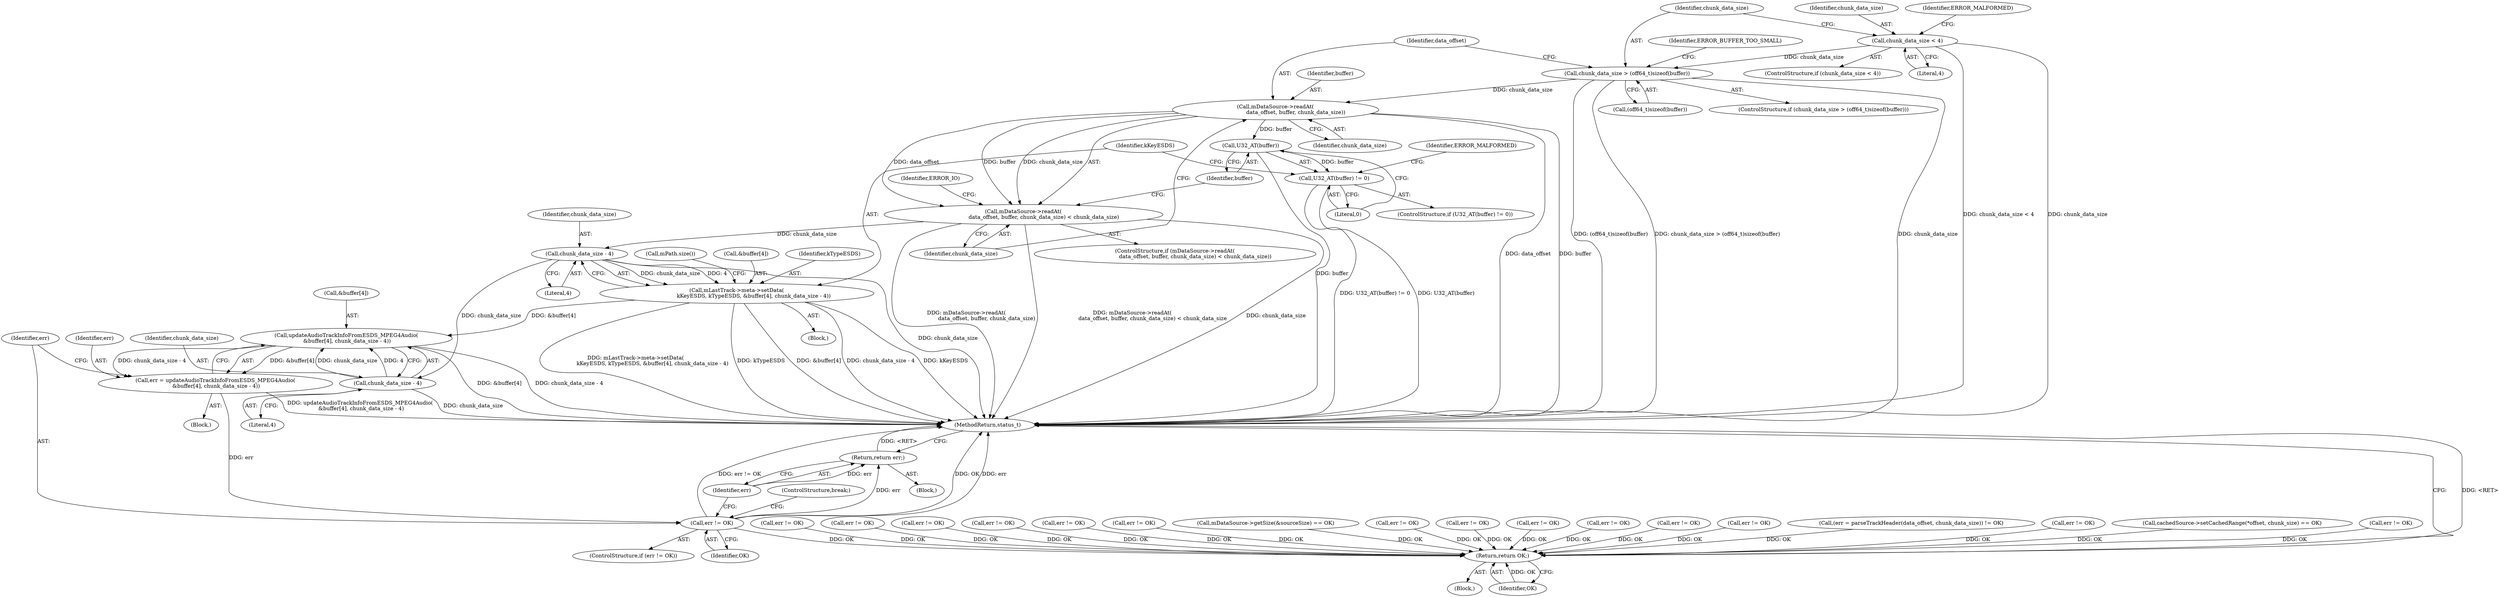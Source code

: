 digraph "0_Android_463a6f807e187828442949d1924e143cf07778c6@API" {
"1002074" [label="(Call,mDataSource->readAt(\n                        data_offset, buffer, chunk_data_size))"];
"1002063" [label="(Call,chunk_data_size > (off64_t)sizeof(buffer))"];
"1002055" [label="(Call,chunk_data_size < 4)"];
"1002073" [label="(Call,mDataSource->readAt(\n                        data_offset, buffer, chunk_data_size) < chunk_data_size)"];
"1002097" [label="(Call,chunk_data_size - 4)"];
"1002090" [label="(Call,mLastTrack->meta->setData(\n                    kKeyESDS, kTypeESDS, &buffer[4], chunk_data_size - 4))"];
"1002120" [label="(Call,updateAudioTrackInfoFromESDS_MPEG4Audio(\n &buffer[4], chunk_data_size - 4))"];
"1002118" [label="(Call,err = updateAudioTrackInfoFromESDS_MPEG4Audio(\n &buffer[4], chunk_data_size - 4))"];
"1002129" [label="(Call,err != OK)"];
"1002133" [label="(Return,return err;)"];
"1002909" [label="(Return,return OK;)"];
"1002125" [label="(Call,chunk_data_size - 4)"];
"1002084" [label="(Call,U32_AT(buffer))"];
"1002083" [label="(Call,U32_AT(buffer) != 0)"];
"1000493" [label="(Call,err != OK)"];
"1002130" [label="(Identifier,err)"];
"1002089" [label="(Identifier,ERROR_MALFORMED)"];
"1002909" [label="(Return,return OK;)"];
"1002092" [label="(Identifier,kTypeESDS)"];
"1002090" [label="(Call,mLastTrack->meta->setData(\n                    kKeyESDS, kTypeESDS, &buffer[4], chunk_data_size - 4))"];
"1002091" [label="(Identifier,kKeyESDS)"];
"1002063" [label="(Call,chunk_data_size > (off64_t)sizeof(buffer))"];
"1002055" [label="(Call,chunk_data_size < 4)"];
"1002103" [label="(Call,mPath.size())"];
"1002859" [label="(Call,err != OK)"];
"1001973" [label="(Call,err != OK)"];
"1001992" [label="(Call,err != OK)"];
"1002065" [label="(Call,(off64_t)sizeof(buffer))"];
"1002099" [label="(Literal,4)"];
"1002076" [label="(Identifier,buffer)"];
"1002064" [label="(Identifier,chunk_data_size)"];
"1002072" [label="(ControlStructure,if (mDataSource->readAt(\n                        data_offset, buffer, chunk_data_size) < chunk_data_size))"];
"1002093" [label="(Call,&buffer[4])"];
"1002126" [label="(Identifier,chunk_data_size)"];
"1002071" [label="(Identifier,ERROR_BUFFER_TOO_SMALL)"];
"1002121" [label="(Call,&buffer[4])"];
"1002098" [label="(Identifier,chunk_data_size)"];
"1002057" [label="(Literal,4)"];
"1002125" [label="(Call,chunk_data_size - 4)"];
"1000565" [label="(Call,err != OK)"];
"1002116" [label="(Block,)"];
"1001791" [label="(Call,err != OK)"];
"1002135" [label="(ControlStructure,break;)"];
"1000191" [label="(Call,mDataSource->getSize(&sourceSize) == OK)"];
"1002120" [label="(Call,updateAudioTrackInfoFromESDS_MPEG4Audio(\n &buffer[4], chunk_data_size - 4))"];
"1002118" [label="(Call,err = updateAudioTrackInfoFromESDS_MPEG4Audio(\n &buffer[4], chunk_data_size - 4))"];
"1002133" [label="(Return,return err;)"];
"1001824" [label="(Call,err != OK)"];
"1002054" [label="(ControlStructure,if (chunk_data_size < 4))"];
"1001475" [label="(Call,err != OK)"];
"1002127" [label="(Literal,4)"];
"1002081" [label="(Identifier,ERROR_IO)"];
"1002074" [label="(Call,mDataSource->readAt(\n                        data_offset, buffer, chunk_data_size))"];
"1001744" [label="(Call,err != OK)"];
"1002330" [label="(Call,err != OK)"];
"1002083" [label="(Call,U32_AT(buffer) != 0)"];
"1002295" [label="(Call,err != OK)"];
"1002086" [label="(Literal,0)"];
"1002049" [label="(Block,)"];
"1000106" [label="(Block,)"];
"1001772" [label="(Call,err != OK)"];
"1002078" [label="(Identifier,chunk_data_size)"];
"1002073" [label="(Call,mDataSource->readAt(\n                        data_offset, buffer, chunk_data_size) < chunk_data_size)"];
"1002084" [label="(Call,U32_AT(buffer))"];
"1002082" [label="(ControlStructure,if (U32_AT(buffer) != 0))"];
"1002075" [label="(Identifier,data_offset)"];
"1002911" [label="(MethodReturn,status_t)"];
"1000988" [label="(Call,(err = parseTrackHeader(data_offset, chunk_data_size)) != OK)"];
"1001954" [label="(Call,err != OK)"];
"1002128" [label="(ControlStructure,if (err != OK))"];
"1002085" [label="(Identifier,buffer)"];
"1002910" [label="(Identifier,OK)"];
"1002056" [label="(Identifier,chunk_data_size)"];
"1002097" [label="(Call,chunk_data_size - 4)"];
"1002131" [label="(Identifier,OK)"];
"1002134" [label="(Identifier,err)"];
"1000394" [label="(Call,cachedSource->setCachedRange(*offset, chunk_size) == OK)"];
"1002132" [label="(Block,)"];
"1002062" [label="(ControlStructure,if (chunk_data_size > (off64_t)sizeof(buffer)))"];
"1002077" [label="(Identifier,chunk_data_size)"];
"1001610" [label="(Call,err != OK)"];
"1002060" [label="(Identifier,ERROR_MALFORMED)"];
"1002119" [label="(Identifier,err)"];
"1002129" [label="(Call,err != OK)"];
"1002074" -> "1002073"  [label="AST: "];
"1002074" -> "1002077"  [label="CFG: "];
"1002075" -> "1002074"  [label="AST: "];
"1002076" -> "1002074"  [label="AST: "];
"1002077" -> "1002074"  [label="AST: "];
"1002078" -> "1002074"  [label="CFG: "];
"1002074" -> "1002911"  [label="DDG: data_offset"];
"1002074" -> "1002911"  [label="DDG: buffer"];
"1002074" -> "1002073"  [label="DDG: data_offset"];
"1002074" -> "1002073"  [label="DDG: buffer"];
"1002074" -> "1002073"  [label="DDG: chunk_data_size"];
"1002063" -> "1002074"  [label="DDG: chunk_data_size"];
"1002074" -> "1002084"  [label="DDG: buffer"];
"1002063" -> "1002062"  [label="AST: "];
"1002063" -> "1002065"  [label="CFG: "];
"1002064" -> "1002063"  [label="AST: "];
"1002065" -> "1002063"  [label="AST: "];
"1002071" -> "1002063"  [label="CFG: "];
"1002075" -> "1002063"  [label="CFG: "];
"1002063" -> "1002911"  [label="DDG: (off64_t)sizeof(buffer)"];
"1002063" -> "1002911"  [label="DDG: chunk_data_size > (off64_t)sizeof(buffer)"];
"1002063" -> "1002911"  [label="DDG: chunk_data_size"];
"1002055" -> "1002063"  [label="DDG: chunk_data_size"];
"1002055" -> "1002054"  [label="AST: "];
"1002055" -> "1002057"  [label="CFG: "];
"1002056" -> "1002055"  [label="AST: "];
"1002057" -> "1002055"  [label="AST: "];
"1002060" -> "1002055"  [label="CFG: "];
"1002064" -> "1002055"  [label="CFG: "];
"1002055" -> "1002911"  [label="DDG: chunk_data_size < 4"];
"1002055" -> "1002911"  [label="DDG: chunk_data_size"];
"1002073" -> "1002072"  [label="AST: "];
"1002073" -> "1002078"  [label="CFG: "];
"1002078" -> "1002073"  [label="AST: "];
"1002081" -> "1002073"  [label="CFG: "];
"1002085" -> "1002073"  [label="CFG: "];
"1002073" -> "1002911"  [label="DDG: mDataSource->readAt(\n                        data_offset, buffer, chunk_data_size) < chunk_data_size"];
"1002073" -> "1002911"  [label="DDG: chunk_data_size"];
"1002073" -> "1002911"  [label="DDG: mDataSource->readAt(\n                        data_offset, buffer, chunk_data_size)"];
"1002073" -> "1002097"  [label="DDG: chunk_data_size"];
"1002097" -> "1002090"  [label="AST: "];
"1002097" -> "1002099"  [label="CFG: "];
"1002098" -> "1002097"  [label="AST: "];
"1002099" -> "1002097"  [label="AST: "];
"1002090" -> "1002097"  [label="CFG: "];
"1002097" -> "1002911"  [label="DDG: chunk_data_size"];
"1002097" -> "1002090"  [label="DDG: chunk_data_size"];
"1002097" -> "1002090"  [label="DDG: 4"];
"1002097" -> "1002125"  [label="DDG: chunk_data_size"];
"1002090" -> "1002049"  [label="AST: "];
"1002091" -> "1002090"  [label="AST: "];
"1002092" -> "1002090"  [label="AST: "];
"1002093" -> "1002090"  [label="AST: "];
"1002103" -> "1002090"  [label="CFG: "];
"1002090" -> "1002911"  [label="DDG: chunk_data_size - 4"];
"1002090" -> "1002911"  [label="DDG: kKeyESDS"];
"1002090" -> "1002911"  [label="DDG: mLastTrack->meta->setData(\n                    kKeyESDS, kTypeESDS, &buffer[4], chunk_data_size - 4)"];
"1002090" -> "1002911"  [label="DDG: kTypeESDS"];
"1002090" -> "1002911"  [label="DDG: &buffer[4]"];
"1002090" -> "1002120"  [label="DDG: &buffer[4]"];
"1002120" -> "1002118"  [label="AST: "];
"1002120" -> "1002125"  [label="CFG: "];
"1002121" -> "1002120"  [label="AST: "];
"1002125" -> "1002120"  [label="AST: "];
"1002118" -> "1002120"  [label="CFG: "];
"1002120" -> "1002911"  [label="DDG: &buffer[4]"];
"1002120" -> "1002911"  [label="DDG: chunk_data_size - 4"];
"1002120" -> "1002118"  [label="DDG: &buffer[4]"];
"1002120" -> "1002118"  [label="DDG: chunk_data_size - 4"];
"1002125" -> "1002120"  [label="DDG: chunk_data_size"];
"1002125" -> "1002120"  [label="DDG: 4"];
"1002118" -> "1002116"  [label="AST: "];
"1002119" -> "1002118"  [label="AST: "];
"1002130" -> "1002118"  [label="CFG: "];
"1002118" -> "1002911"  [label="DDG: updateAudioTrackInfoFromESDS_MPEG4Audio(\n &buffer[4], chunk_data_size - 4)"];
"1002118" -> "1002129"  [label="DDG: err"];
"1002129" -> "1002128"  [label="AST: "];
"1002129" -> "1002131"  [label="CFG: "];
"1002130" -> "1002129"  [label="AST: "];
"1002131" -> "1002129"  [label="AST: "];
"1002134" -> "1002129"  [label="CFG: "];
"1002135" -> "1002129"  [label="CFG: "];
"1002129" -> "1002911"  [label="DDG: OK"];
"1002129" -> "1002911"  [label="DDG: err"];
"1002129" -> "1002911"  [label="DDG: err != OK"];
"1002129" -> "1002133"  [label="DDG: err"];
"1002129" -> "1002909"  [label="DDG: OK"];
"1002133" -> "1002132"  [label="AST: "];
"1002133" -> "1002134"  [label="CFG: "];
"1002134" -> "1002133"  [label="AST: "];
"1002911" -> "1002133"  [label="CFG: "];
"1002133" -> "1002911"  [label="DDG: <RET>"];
"1002134" -> "1002133"  [label="DDG: err"];
"1002909" -> "1000106"  [label="AST: "];
"1002909" -> "1002910"  [label="CFG: "];
"1002910" -> "1002909"  [label="AST: "];
"1002911" -> "1002909"  [label="CFG: "];
"1002909" -> "1002911"  [label="DDG: <RET>"];
"1002910" -> "1002909"  [label="DDG: OK"];
"1002295" -> "1002909"  [label="DDG: OK"];
"1000191" -> "1002909"  [label="DDG: OK"];
"1001744" -> "1002909"  [label="DDG: OK"];
"1000493" -> "1002909"  [label="DDG: OK"];
"1000565" -> "1002909"  [label="DDG: OK"];
"1001772" -> "1002909"  [label="DDG: OK"];
"1001791" -> "1002909"  [label="DDG: OK"];
"1000394" -> "1002909"  [label="DDG: OK"];
"1002859" -> "1002909"  [label="DDG: OK"];
"1001973" -> "1002909"  [label="DDG: OK"];
"1001475" -> "1002909"  [label="DDG: OK"];
"1001610" -> "1002909"  [label="DDG: OK"];
"1001992" -> "1002909"  [label="DDG: OK"];
"1001954" -> "1002909"  [label="DDG: OK"];
"1000988" -> "1002909"  [label="DDG: OK"];
"1001824" -> "1002909"  [label="DDG: OK"];
"1002330" -> "1002909"  [label="DDG: OK"];
"1002125" -> "1002127"  [label="CFG: "];
"1002126" -> "1002125"  [label="AST: "];
"1002127" -> "1002125"  [label="AST: "];
"1002125" -> "1002911"  [label="DDG: chunk_data_size"];
"1002084" -> "1002083"  [label="AST: "];
"1002084" -> "1002085"  [label="CFG: "];
"1002085" -> "1002084"  [label="AST: "];
"1002086" -> "1002084"  [label="CFG: "];
"1002084" -> "1002911"  [label="DDG: buffer"];
"1002084" -> "1002083"  [label="DDG: buffer"];
"1002083" -> "1002082"  [label="AST: "];
"1002083" -> "1002086"  [label="CFG: "];
"1002086" -> "1002083"  [label="AST: "];
"1002089" -> "1002083"  [label="CFG: "];
"1002091" -> "1002083"  [label="CFG: "];
"1002083" -> "1002911"  [label="DDG: U32_AT(buffer) != 0"];
"1002083" -> "1002911"  [label="DDG: U32_AT(buffer)"];
}
